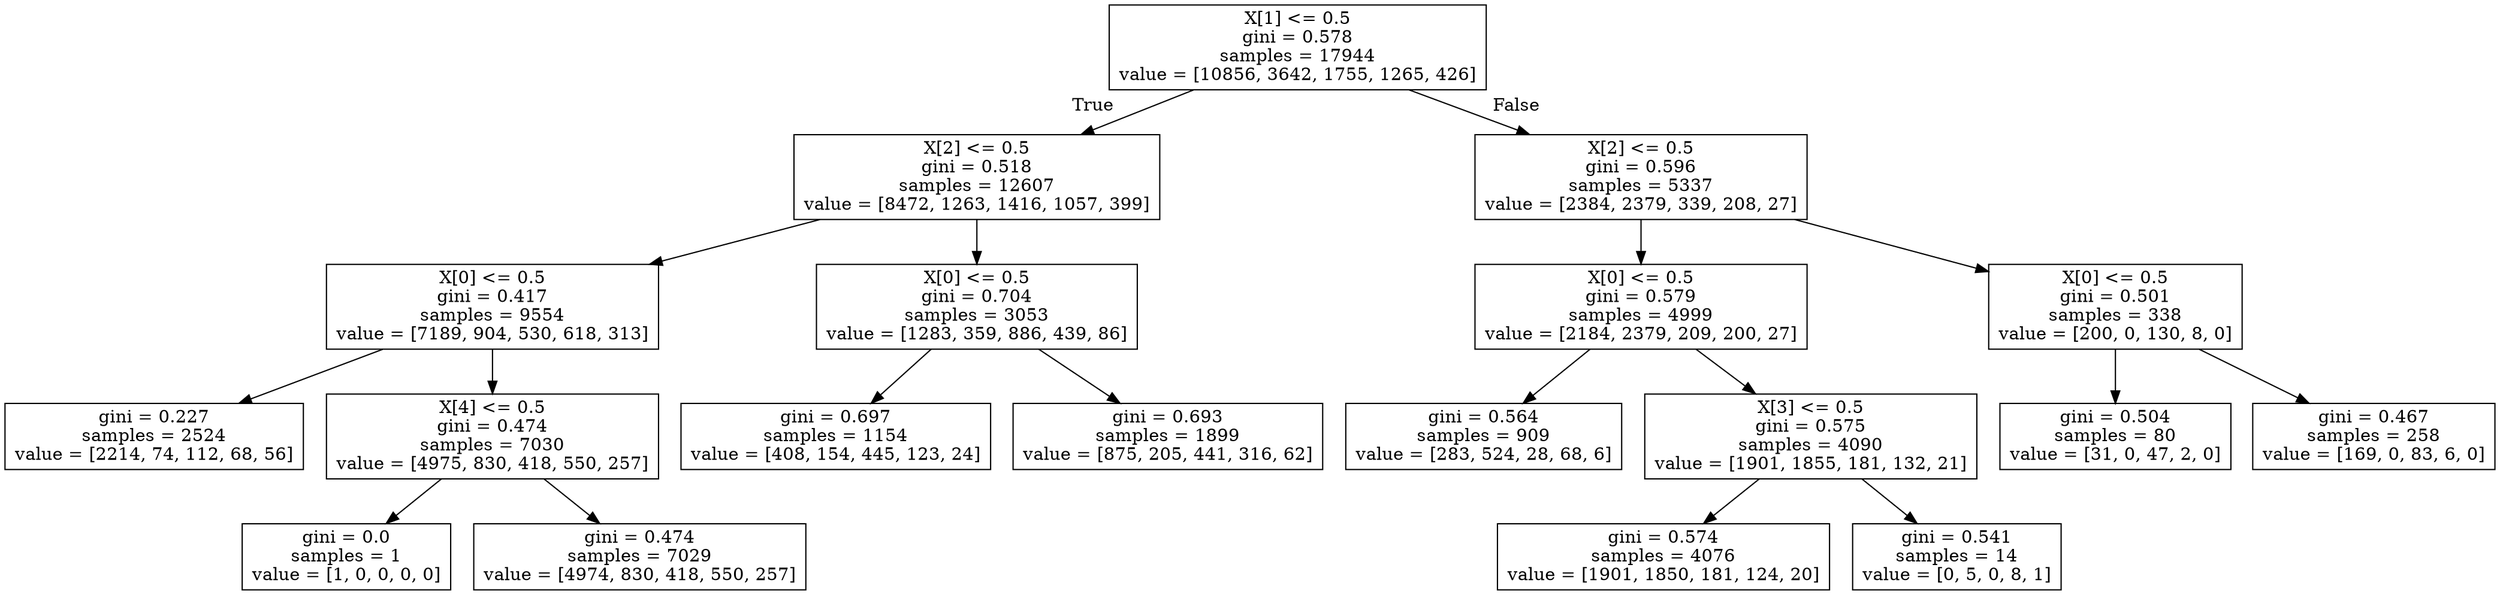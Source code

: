 digraph Tree {
node [shape=box] ;
0 [label="X[1] <= 0.5\ngini = 0.578\nsamples = 17944\nvalue = [10856, 3642, 1755, 1265, 426]"] ;
1 [label="X[2] <= 0.5\ngini = 0.518\nsamples = 12607\nvalue = [8472, 1263, 1416, 1057, 399]"] ;
0 -> 1 [labeldistance=2.5, labelangle=45, headlabel="True"] ;
2 [label="X[0] <= 0.5\ngini = 0.417\nsamples = 9554\nvalue = [7189, 904, 530, 618, 313]"] ;
1 -> 2 ;
3 [label="gini = 0.227\nsamples = 2524\nvalue = [2214, 74, 112, 68, 56]"] ;
2 -> 3 ;
4 [label="X[4] <= 0.5\ngini = 0.474\nsamples = 7030\nvalue = [4975, 830, 418, 550, 257]"] ;
2 -> 4 ;
5 [label="gini = 0.0\nsamples = 1\nvalue = [1, 0, 0, 0, 0]"] ;
4 -> 5 ;
6 [label="gini = 0.474\nsamples = 7029\nvalue = [4974, 830, 418, 550, 257]"] ;
4 -> 6 ;
7 [label="X[0] <= 0.5\ngini = 0.704\nsamples = 3053\nvalue = [1283, 359, 886, 439, 86]"] ;
1 -> 7 ;
8 [label="gini = 0.697\nsamples = 1154\nvalue = [408, 154, 445, 123, 24]"] ;
7 -> 8 ;
9 [label="gini = 0.693\nsamples = 1899\nvalue = [875, 205, 441, 316, 62]"] ;
7 -> 9 ;
10 [label="X[2] <= 0.5\ngini = 0.596\nsamples = 5337\nvalue = [2384, 2379, 339, 208, 27]"] ;
0 -> 10 [labeldistance=2.5, labelangle=-45, headlabel="False"] ;
11 [label="X[0] <= 0.5\ngini = 0.579\nsamples = 4999\nvalue = [2184, 2379, 209, 200, 27]"] ;
10 -> 11 ;
12 [label="gini = 0.564\nsamples = 909\nvalue = [283, 524, 28, 68, 6]"] ;
11 -> 12 ;
13 [label="X[3] <= 0.5\ngini = 0.575\nsamples = 4090\nvalue = [1901, 1855, 181, 132, 21]"] ;
11 -> 13 ;
14 [label="gini = 0.574\nsamples = 4076\nvalue = [1901, 1850, 181, 124, 20]"] ;
13 -> 14 ;
15 [label="gini = 0.541\nsamples = 14\nvalue = [0, 5, 0, 8, 1]"] ;
13 -> 15 ;
16 [label="X[0] <= 0.5\ngini = 0.501\nsamples = 338\nvalue = [200, 0, 130, 8, 0]"] ;
10 -> 16 ;
17 [label="gini = 0.504\nsamples = 80\nvalue = [31, 0, 47, 2, 0]"] ;
16 -> 17 ;
18 [label="gini = 0.467\nsamples = 258\nvalue = [169, 0, 83, 6, 0]"] ;
16 -> 18 ;
}